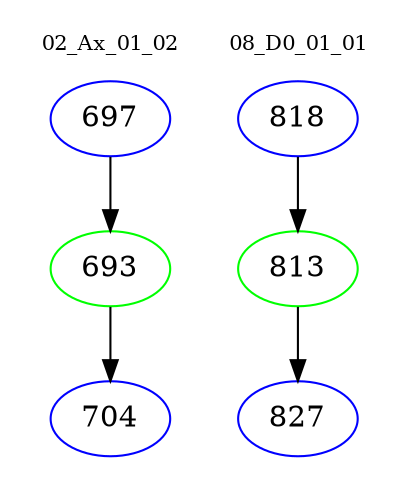 digraph{
subgraph cluster_0 {
color = white
label = "02_Ax_01_02";
fontsize=10;
T0_697 [label="697", color="blue"]
T0_697 -> T0_693 [color="black"]
T0_693 [label="693", color="green"]
T0_693 -> T0_704 [color="black"]
T0_704 [label="704", color="blue"]
}
subgraph cluster_1 {
color = white
label = "08_D0_01_01";
fontsize=10;
T1_818 [label="818", color="blue"]
T1_818 -> T1_813 [color="black"]
T1_813 [label="813", color="green"]
T1_813 -> T1_827 [color="black"]
T1_827 [label="827", color="blue"]
}
}

